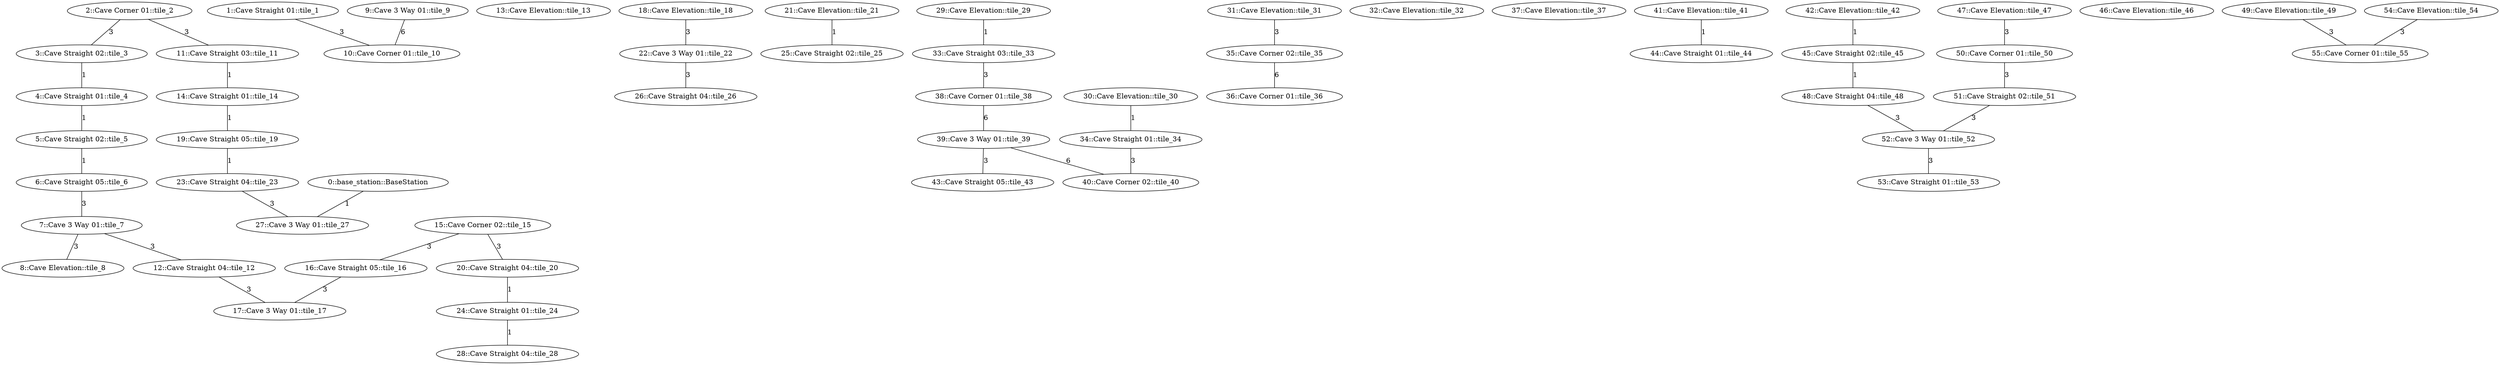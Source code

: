 /* Visibility graph for simple_cave_02 */
/* Generated with the generator.py script: */
/*   __main__.py simple_cave_02.tsv -\-graph-file simple_cave_02.dot -\-world-file simple_cave_02.sdf -\-world-name simple_cave_02 -\-scale_x 25 -\-scale_y 25 -\-cave -\-y0 175 -\-x0 -1 -\-z0 0 -\-level_type row_col -\-levels_buf 5 */

graph {
  /* ==== Vertices ==== */

  /* Base station / Staging area */
  0   [label="0::base_station::BaseStation"];

  1   [label="1::Cave Straight 01::tile_1"];
  2   [label="2::Cave Corner 01::tile_2"];
  3   [label="3::Cave Straight 02::tile_3"];
  4   [label="4::Cave Straight 01::tile_4"];
  5   [label="5::Cave Straight 02::tile_5"];
  6   [label="6::Cave Straight 05::tile_6"];
  7   [label="7::Cave 3 Way 01::tile_7"];
  8   [label="8::Cave Elevation::tile_8"];
  9   [label="9::Cave 3 Way 01::tile_9"];
  10  [label="10::Cave Corner 01::tile_10"];
  11  [label="11::Cave Straight 03::tile_11"];
  12  [label="12::Cave Straight 04::tile_12"];
  13  [label="13::Cave Elevation::tile_13"];
  14  [label="14::Cave Straight 01::tile_14"];
  15  [label="15::Cave Corner 02::tile_15"];
  16  [label="16::Cave Straight 05::tile_16"];
  17  [label="17::Cave 3 Way 01::tile_17"];
  18  [label="18::Cave Elevation::tile_18"];
  19  [label="19::Cave Straight 05::tile_19"];
  20  [label="20::Cave Straight 04::tile_20"];
  21  [label="21::Cave Elevation::tile_21"];
  22  [label="22::Cave 3 Way 01::tile_22"];
  23  [label="23::Cave Straight 04::tile_23"];
  24  [label="24::Cave Straight 01::tile_24"];
  25  [label="25::Cave Straight 02::tile_25"];
  26  [label="26::Cave Straight 04::tile_26"];
  27  [label="27::Cave 3 Way 01::tile_27"];
  28  [label="28::Cave Straight 04::tile_28"];
  29  [label="29::Cave Elevation::tile_29"];
  30  [label="30::Cave Elevation::tile_30"];
  31  [label="31::Cave Elevation::tile_31"];
  32  [label="32::Cave Elevation::tile_32"];
  33  [label="33::Cave Straight 03::tile_33"];
  34  [label="34::Cave Straight 01::tile_34"];
  35  [label="35::Cave Corner 02::tile_35"];
  36  [label="36::Cave Corner 01::tile_36"];
  37  [label="37::Cave Elevation::tile_37"];
  38  [label="38::Cave Corner 01::tile_38"];
  39  [label="39::Cave 3 Way 01::tile_39"];
  40  [label="40::Cave Corner 02::tile_40"];
  41  [label="41::Cave Elevation::tile_41"];
  42  [label="42::Cave Elevation::tile_42"];
  43  [label="43::Cave Straight 05::tile_43"];
  44  [label="44::Cave Straight 01::tile_44"];
  45  [label="45::Cave Straight 02::tile_45"];
  46  [label="46::Cave Elevation::tile_46"];
  47  [label="47::Cave Elevation::tile_47"];
  48  [label="48::Cave Straight 04::tile_48"];
  49  [label="49::Cave Elevation::tile_49"];
  50  [label="50::Cave Corner 01::tile_50"];
  51  [label="51::Cave Straight 02::tile_51"];
  52  [label="52::Cave 3 Way 01::tile_52"];
  53  [label="53::Cave Straight 01::tile_53"];
  54  [label="54::Cave Elevation::tile_54"];
  55  [label="55::Cave Corner 01::tile_55"];

  /* ==== Edges ==== */

  /* Base station */
  0  -- 27  [label=1];
  1  -- 10  [label=3];
  2  -- 3   [label=3];
  2  -- 11  [label=3];
  3  -- 4   [label=1];
  4  -- 5   [label=1];
  5  -- 6   [label=1];
  6  -- 7   [label=3];  /* Intersection */
  7  -- 8   [label=3];  /* Intersection */
  7  -- 12  [label=3];  /* Intersection */
  9  -- 10  [label=6];  /* Intersection */
  11 -- 14  [label=1];
  12 -- 17  [label=3];  /* Intersection */
  14 -- 19  [label=1];
  15 -- 16  [label=3];
  15 -- 20  [label=3];
  16 -- 17  [label=3];  /* Intersection */
  18 -- 22  [label=3];  /* Intersection */
  19 -- 23  [label=1];
  20 -- 24  [label=1];
  21 -- 25  [label=1];
  22 -- 26  [label=3];  /* Intersection */
  23 -- 27  [label=3];  /* Intersection */
  24 -- 28  [label=1];
  29 -- 33  [label=1];
  30 -- 34  [label=1];
  31 -- 35  [label=3];
  33 -- 38  [label=3];
  34 -- 40  [label=3];
  35 -- 36  [label=6];
  38 -- 39  [label=6];  /* Intersection */
  39 -- 40  [label=6];  /* Intersection */
  39 -- 43  [label=3];  /* Intersection */
  41 -- 44  [label=1];
  42 -- 45  [label=1];
  45 -- 48  [label=1];
  47 -- 50  [label=3];
  48 -- 52  [label=3];  /* Intersection */
  49 -- 55  [label=3];
  50 -- 51  [label=3];
  51 -- 52  [label=3];  /* Intersection */
  52 -- 53  [label=3];  /* Intersection */
  54 -- 55  [label=3];
}